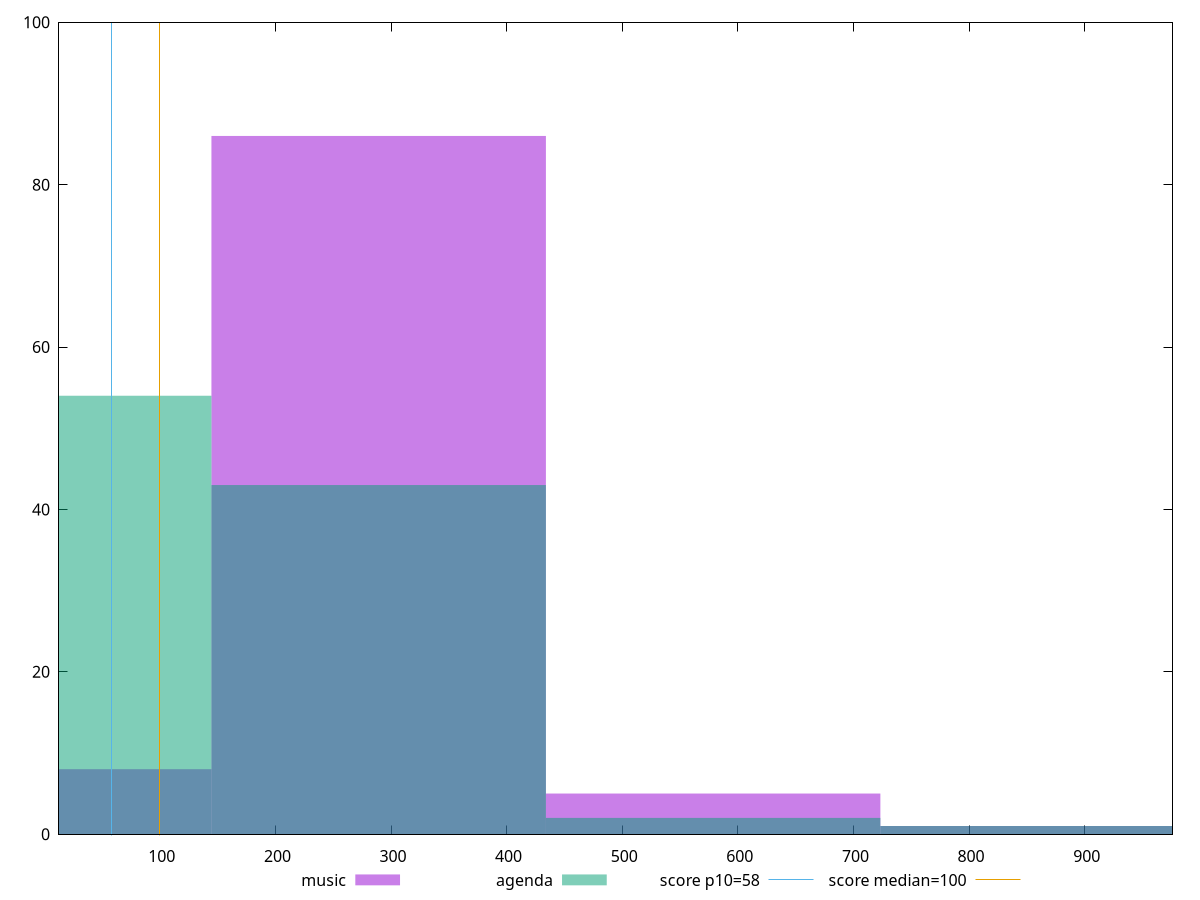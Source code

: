 reset

$music <<EOF
289.32214590597005 86
0 8
578.6442918119401 5
867.9664377179101 1
EOF

$agenda <<EOF
289.32214590597005 43
0 54
578.6442918119401 2
867.9664377179101 1
EOF

set key outside below
set boxwidth 289.32214590597005
set xrange [12.8:976.0000000000015]
set yrange [0:100]
set trange [0:100]
set style fill transparent solid 0.5 noborder

set parametric
set terminal svg size 640, 500 enhanced background rgb 'white'
set output "reports/report_00028_2021-02-24T12-49-42.674Z/estimated-input-latency/comparison/histogram/0_vs_1.svg"

plot $music title "music" with boxes, \
     $agenda title "agenda" with boxes, \
     58,t title "score p10=58", \
     100,t title "score median=100"

reset
